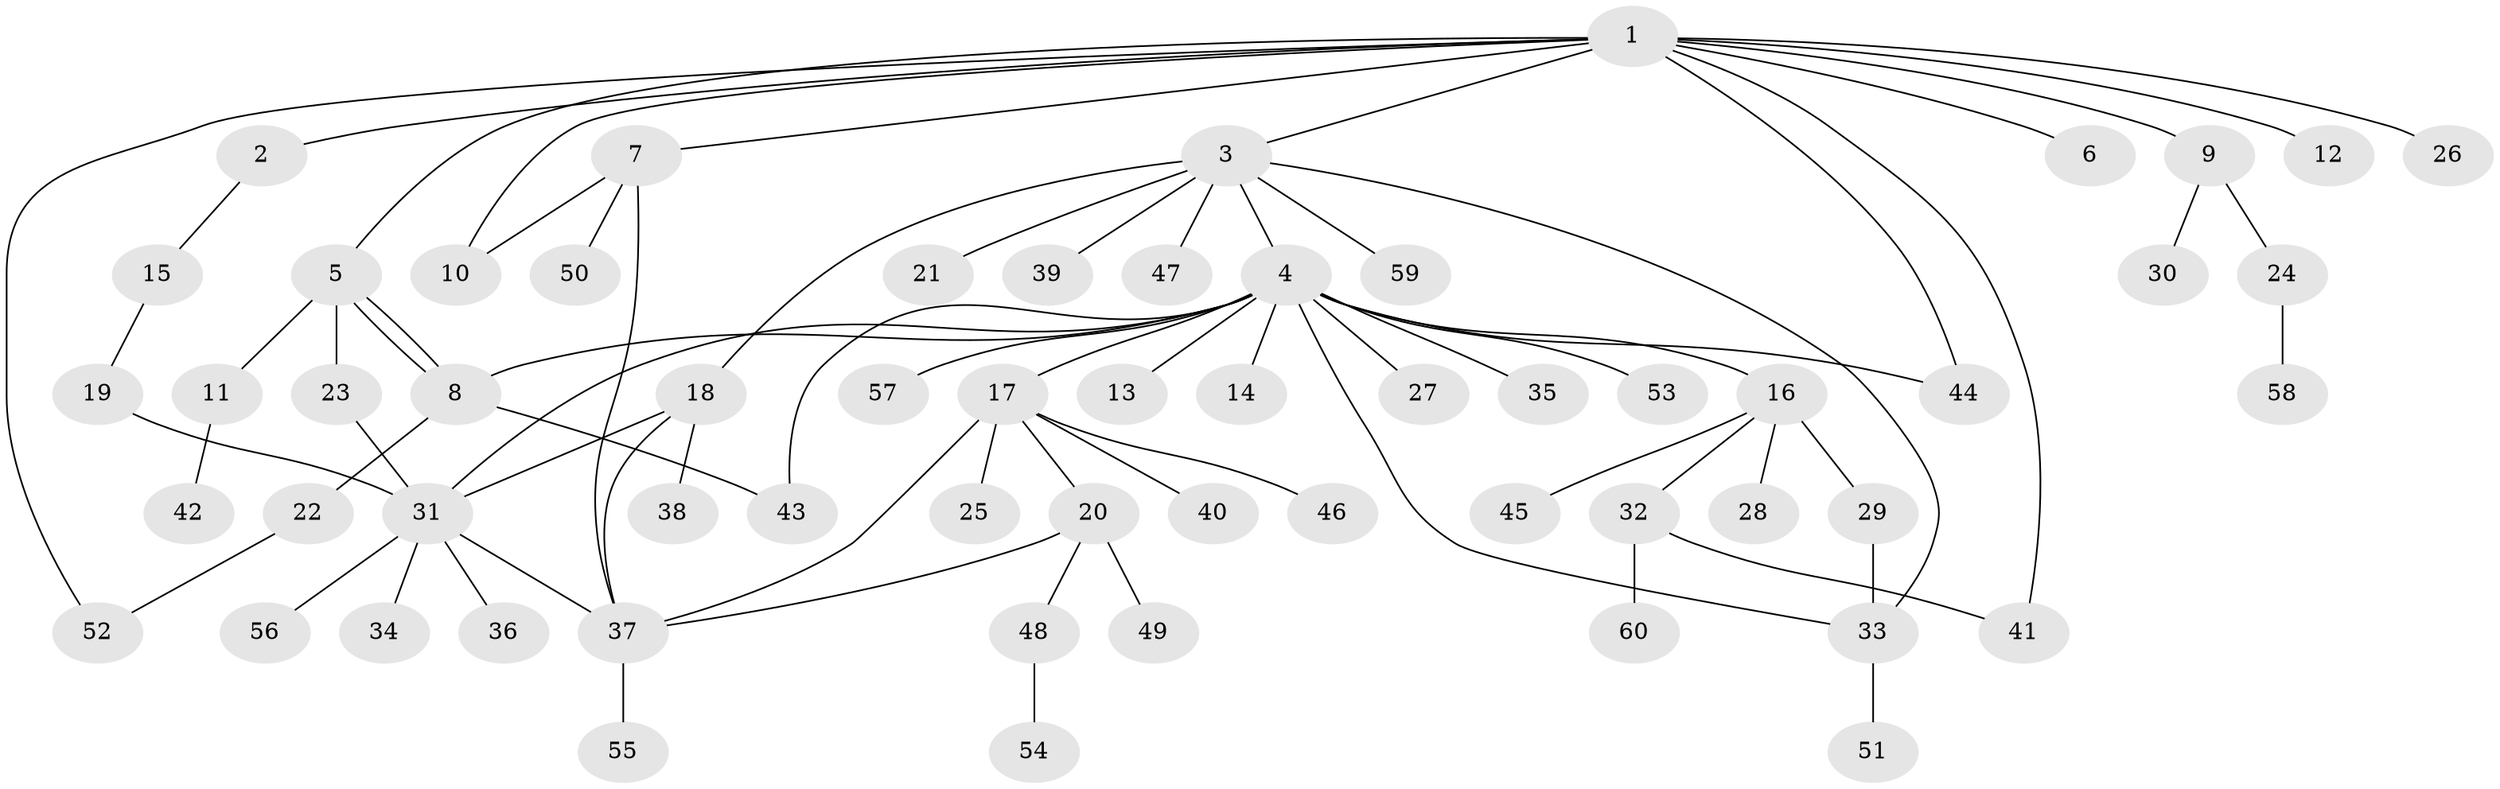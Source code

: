 // coarse degree distribution, {14: 0.023809523809523808, 2: 0.14285714285714285, 8: 0.047619047619047616, 13: 0.023809523809523808, 1: 0.5714285714285714, 4: 0.11904761904761904, 3: 0.07142857142857142}
// Generated by graph-tools (version 1.1) at 2025/17/03/04/25 18:17:59]
// undirected, 60 vertices, 75 edges
graph export_dot {
graph [start="1"]
  node [color=gray90,style=filled];
  1;
  2;
  3;
  4;
  5;
  6;
  7;
  8;
  9;
  10;
  11;
  12;
  13;
  14;
  15;
  16;
  17;
  18;
  19;
  20;
  21;
  22;
  23;
  24;
  25;
  26;
  27;
  28;
  29;
  30;
  31;
  32;
  33;
  34;
  35;
  36;
  37;
  38;
  39;
  40;
  41;
  42;
  43;
  44;
  45;
  46;
  47;
  48;
  49;
  50;
  51;
  52;
  53;
  54;
  55;
  56;
  57;
  58;
  59;
  60;
  1 -- 2;
  1 -- 3;
  1 -- 5;
  1 -- 6;
  1 -- 7;
  1 -- 9;
  1 -- 10;
  1 -- 12;
  1 -- 26;
  1 -- 41;
  1 -- 44;
  1 -- 52;
  2 -- 15;
  3 -- 4;
  3 -- 18;
  3 -- 21;
  3 -- 33;
  3 -- 39;
  3 -- 47;
  3 -- 59;
  4 -- 8;
  4 -- 13;
  4 -- 14;
  4 -- 16;
  4 -- 17;
  4 -- 27;
  4 -- 31;
  4 -- 33;
  4 -- 35;
  4 -- 43;
  4 -- 44;
  4 -- 53;
  4 -- 57;
  5 -- 8;
  5 -- 8;
  5 -- 11;
  5 -- 23;
  7 -- 10;
  7 -- 37;
  7 -- 50;
  8 -- 22;
  8 -- 43;
  9 -- 24;
  9 -- 30;
  11 -- 42;
  15 -- 19;
  16 -- 28;
  16 -- 29;
  16 -- 32;
  16 -- 45;
  17 -- 20;
  17 -- 25;
  17 -- 37;
  17 -- 40;
  17 -- 46;
  18 -- 31;
  18 -- 37;
  18 -- 38;
  19 -- 31;
  20 -- 37;
  20 -- 48;
  20 -- 49;
  22 -- 52;
  23 -- 31;
  24 -- 58;
  29 -- 33;
  31 -- 34;
  31 -- 36;
  31 -- 37;
  31 -- 56;
  32 -- 41;
  32 -- 60;
  33 -- 51;
  37 -- 55;
  48 -- 54;
}
